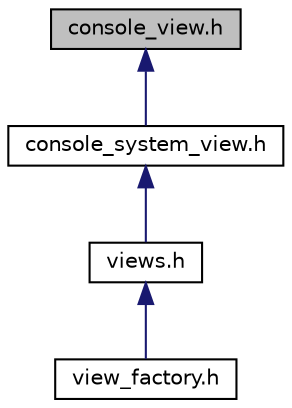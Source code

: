 digraph "console_view.h"
{
 // LATEX_PDF_SIZE
  edge [fontname="Helvetica",fontsize="10",labelfontname="Helvetica",labelfontsize="10"];
  node [fontname="Helvetica",fontsize="10",shape=record];
  Node1 [label="console_view.h",height=0.2,width=0.4,color="black", fillcolor="grey75", style="filled", fontcolor="black",tooltip=" "];
  Node1 -> Node2 [dir="back",color="midnightblue",fontsize="10",style="solid",fontname="Helvetica"];
  Node2 [label="console_system_view.h",height=0.2,width=0.4,color="black", fillcolor="white", style="filled",URL="$console__system__view_8h.html",tooltip=" "];
  Node2 -> Node3 [dir="back",color="midnightblue",fontsize="10",style="solid",fontname="Helvetica"];
  Node3 [label="views.h",height=0.2,width=0.4,color="black", fillcolor="white", style="filled",URL="$views_8h.html",tooltip=" "];
  Node3 -> Node4 [dir="back",color="midnightblue",fontsize="10",style="solid",fontname="Helvetica"];
  Node4 [label="view_factory.h",height=0.2,width=0.4,color="black", fillcolor="white", style="filled",URL="$view__factory_8h.html",tooltip=" "];
}
